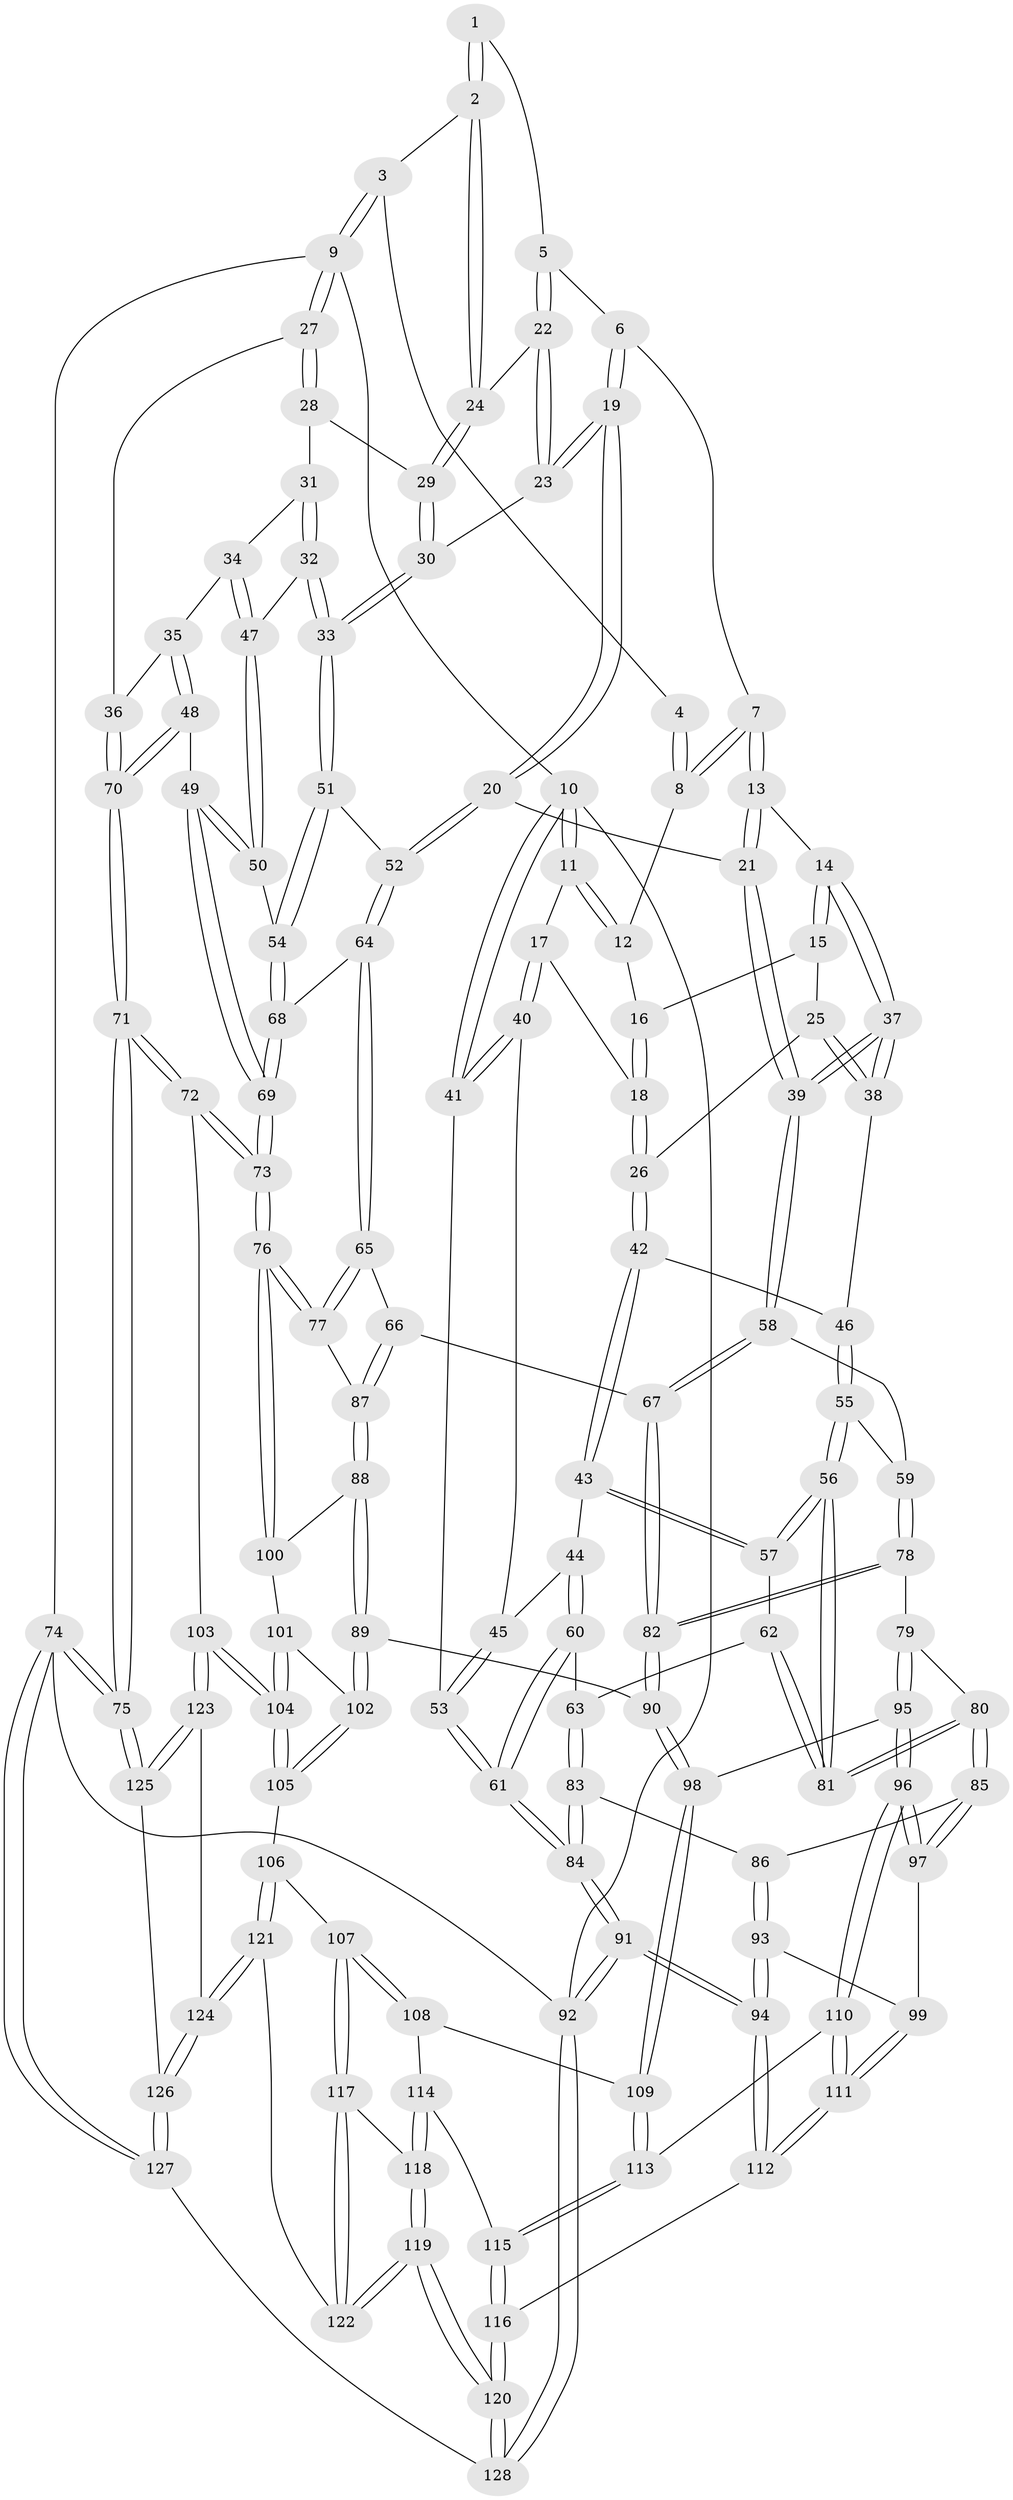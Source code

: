 // Generated by graph-tools (version 1.1) at 2025/59/03/09/25 04:59:49]
// undirected, 128 vertices, 317 edges
graph export_dot {
graph [start="1"]
  node [color=gray90,style=filled];
  1 [pos="+0.6163561224058596+0"];
  2 [pos="+0.7088358403399478+0.09035108067573151"];
  3 [pos="+0.8373969152325088+0"];
  4 [pos="+0.6065548263864178+0"];
  5 [pos="+0.6172962569160162+0.08424004061233349"];
  6 [pos="+0.5242166789355998+0.07281395804693735"];
  7 [pos="+0.4637229763946574+0.03589547487503563"];
  8 [pos="+0.4063425004561828+0"];
  9 [pos="+1+0"];
  10 [pos="+0+0"];
  11 [pos="+0+0"];
  12 [pos="+0.3028467324961399+0"];
  13 [pos="+0.45589437359764245+0.05094866559966298"];
  14 [pos="+0.38061349163418956+0.14356364055439177"];
  15 [pos="+0.3312106816031468+0.1121743789989517"];
  16 [pos="+0.25301972190018934+0"];
  17 [pos="+0.15124717933923282+0.1248869374059202"];
  18 [pos="+0.17111232810478247+0.12081332150868372"];
  19 [pos="+0.5419492290447537+0.27081035972836043"];
  20 [pos="+0.5397115821755609+0.2758290546479107"];
  21 [pos="+0.515239817278934+0.28402150426128125"];
  22 [pos="+0.6470906421499226+0.10952697840398402"];
  23 [pos="+0.611417010180967+0.1783107963188608"];
  24 [pos="+0.7088955248459173+0.10408956867885549"];
  25 [pos="+0.24458271317807284+0.16123765943172144"];
  26 [pos="+0.1972140880274766+0.1458047853145909"];
  27 [pos="+1+0"];
  28 [pos="+0.8400124861445964+0.08971563956427135"];
  29 [pos="+0.7256728135198072+0.11190087359528433"];
  30 [pos="+0.7364419342025749+0.23672848014900422"];
  31 [pos="+0.8419783971296813+0.14374079810305068"];
  32 [pos="+0.7809718287889611+0.24884489929891085"];
  33 [pos="+0.7393237343661827+0.24878181408826516"];
  34 [pos="+0.8805653764283872+0.23551919333241342"];
  35 [pos="+0.8878517720577628+0.23693981941903816"];
  36 [pos="+1+0"];
  37 [pos="+0.3820612348060015+0.2599210301692818"];
  38 [pos="+0.3601253111352761+0.25869646722766115"];
  39 [pos="+0.4500446706589922+0.31681334744137957"];
  40 [pos="+0.11904819087715103+0.14456239460495096"];
  41 [pos="+0+0"];
  42 [pos="+0.21930767489901967+0.2883757637866672"];
  43 [pos="+0.1787286905384363+0.30709392945417197"];
  44 [pos="+0.11319040166337768+0.29693266474738017"];
  45 [pos="+0.06601679719555581+0.20795980784369808"];
  46 [pos="+0.25360625105540163+0.2916207173876958"];
  47 [pos="+0.8244359212697808+0.2664974809321217"];
  48 [pos="+0.9616903483765888+0.36033514689070456"];
  49 [pos="+0.8847466300832543+0.3816391729082987"];
  50 [pos="+0.847845614893309+0.3646619243571195"];
  51 [pos="+0.6938152621418104+0.30761534642582694"];
  52 [pos="+0.6656128520144523+0.32671360902718793"];
  53 [pos="+0+0.205555893077095"];
  54 [pos="+0.8465758096444604+0.36487401233069716"];
  55 [pos="+0.2717613403706246+0.45036025571003435"];
  56 [pos="+0.23544238740373052+0.4721754382789349"];
  57 [pos="+0.1804406896087068+0.3160630477966413"];
  58 [pos="+0.43591774926746135+0.4006265961443812"];
  59 [pos="+0.38606543820713224+0.42240381911051855"];
  60 [pos="+0.05389765622512336+0.4001949195440813"];
  61 [pos="+0+0.3904907081325472"];
  62 [pos="+0.12762515776228664+0.4759296380970347"];
  63 [pos="+0.11792011327987842+0.47530860992837426"];
  64 [pos="+0.6899726885262434+0.4391253018467606"];
  65 [pos="+0.6707231666008306+0.46992735638942235"];
  66 [pos="+0.505757631146543+0.47958483547832503"];
  67 [pos="+0.48199825681218333+0.47761656792826457"];
  68 [pos="+0.7260957488238725+0.44038789830686575"];
  69 [pos="+0.8503744062794625+0.5108605727815253"];
  70 [pos="+1+0.37714718771939537"];
  71 [pos="+1+0.7032343732582584"];
  72 [pos="+0.9860921776562863+0.6601674664363033"];
  73 [pos="+0.8826370299786823+0.6102121169383442"];
  74 [pos="+1+1"];
  75 [pos="+1+1"];
  76 [pos="+0.8297967132617695+0.6175129663698672"];
  77 [pos="+0.6847389410636723+0.5584775180705274"];
  78 [pos="+0.33592855921279124+0.574712666976758"];
  79 [pos="+0.29956867522568237+0.5858071730347958"];
  80 [pos="+0.22661769584443725+0.5228843244289592"];
  81 [pos="+0.21870122751757426+0.49157013337995126"];
  82 [pos="+0.46719701017572074+0.5907683991240859"];
  83 [pos="+0.06726315383234109+0.5461467253724746"];
  84 [pos="+0+0.5733693794744319"];
  85 [pos="+0.18647856992099404+0.6086193445227118"];
  86 [pos="+0.07929018480278428+0.5824522469139518"];
  87 [pos="+0.6426940430959799+0.6059507717988473"];
  88 [pos="+0.6264400984693762+0.6339676866387344"];
  89 [pos="+0.6070750693139798+0.6599377158539139"];
  90 [pos="+0.47591493042771005+0.6263368427286523"];
  91 [pos="+0+1"];
  92 [pos="+0+1"];
  93 [pos="+0.07376407459399395+0.6893293674361437"];
  94 [pos="+0+0.9690873344352463"];
  95 [pos="+0.3010457845735999+0.6082010675495021"];
  96 [pos="+0.26202385688423285+0.7265008008789575"];
  97 [pos="+0.18239994466714854+0.6549302247605728"];
  98 [pos="+0.4351501013911394+0.6912252119819602"];
  99 [pos="+0.08438794891516066+0.6865819680908106"];
  100 [pos="+0.7739868396234715+0.6688449849874233"];
  101 [pos="+0.7705304553949679+0.6731121248329198"];
  102 [pos="+0.6229144015638539+0.7022113273472854"];
  103 [pos="+0.7409929990629162+0.8195525146746971"];
  104 [pos="+0.7266252451787062+0.8013918350766447"];
  105 [pos="+0.6289650692177546+0.7536622064872133"];
  106 [pos="+0.5890776197341598+0.7896832889306541"];
  107 [pos="+0.535151121007545+0.7990045574603268"];
  108 [pos="+0.45810406227795014+0.7348859173171003"];
  109 [pos="+0.43306027717470535+0.6969673925988961"];
  110 [pos="+0.26621483997089535+0.7380078261873885"];
  111 [pos="+0.2487555460261547+0.7710595560929719"];
  112 [pos="+0.21454636584362372+0.844073489277932"];
  113 [pos="+0.36893889525835527+0.7347355819805585"];
  114 [pos="+0.43860895805998606+0.8299333128169053"];
  115 [pos="+0.38357416498297864+0.8211008311066942"];
  116 [pos="+0.3319796488283805+0.926162904114033"];
  117 [pos="+0.5199977154559099+0.8242503717206586"];
  118 [pos="+0.4631279503001519+0.860669375948131"];
  119 [pos="+0.41815846319855327+1"];
  120 [pos="+0.40273973094380117+1"];
  121 [pos="+0.6102859521766655+0.9084980145308358"];
  122 [pos="+0.5457368211826065+0.9169474996818097"];
  123 [pos="+0.7454764607448117+0.839385978427677"];
  124 [pos="+0.6154139328188537+0.9119147258177804"];
  125 [pos="+0.7828727187089464+0.8920586601211974"];
  126 [pos="+0.6516275032849217+1"];
  127 [pos="+0.6209338214041232+1"];
  128 [pos="+0.407116409561181+1"];
  1 -- 2;
  1 -- 2;
  1 -- 5;
  2 -- 3;
  2 -- 24;
  2 -- 24;
  3 -- 4;
  3 -- 9;
  3 -- 9;
  4 -- 8;
  4 -- 8;
  5 -- 6;
  5 -- 22;
  5 -- 22;
  6 -- 7;
  6 -- 19;
  6 -- 19;
  7 -- 8;
  7 -- 8;
  7 -- 13;
  7 -- 13;
  8 -- 12;
  9 -- 10;
  9 -- 27;
  9 -- 27;
  9 -- 74;
  10 -- 11;
  10 -- 11;
  10 -- 41;
  10 -- 41;
  10 -- 92;
  11 -- 12;
  11 -- 12;
  11 -- 17;
  12 -- 16;
  13 -- 14;
  13 -- 21;
  13 -- 21;
  14 -- 15;
  14 -- 15;
  14 -- 37;
  14 -- 37;
  15 -- 16;
  15 -- 25;
  16 -- 18;
  16 -- 18;
  17 -- 18;
  17 -- 40;
  17 -- 40;
  18 -- 26;
  18 -- 26;
  19 -- 20;
  19 -- 20;
  19 -- 23;
  19 -- 23;
  20 -- 21;
  20 -- 52;
  20 -- 52;
  21 -- 39;
  21 -- 39;
  22 -- 23;
  22 -- 23;
  22 -- 24;
  23 -- 30;
  24 -- 29;
  24 -- 29;
  25 -- 26;
  25 -- 38;
  25 -- 38;
  26 -- 42;
  26 -- 42;
  27 -- 28;
  27 -- 28;
  27 -- 36;
  28 -- 29;
  28 -- 31;
  29 -- 30;
  29 -- 30;
  30 -- 33;
  30 -- 33;
  31 -- 32;
  31 -- 32;
  31 -- 34;
  32 -- 33;
  32 -- 33;
  32 -- 47;
  33 -- 51;
  33 -- 51;
  34 -- 35;
  34 -- 47;
  34 -- 47;
  35 -- 36;
  35 -- 48;
  35 -- 48;
  36 -- 70;
  36 -- 70;
  37 -- 38;
  37 -- 38;
  37 -- 39;
  37 -- 39;
  38 -- 46;
  39 -- 58;
  39 -- 58;
  40 -- 41;
  40 -- 41;
  40 -- 45;
  41 -- 53;
  42 -- 43;
  42 -- 43;
  42 -- 46;
  43 -- 44;
  43 -- 57;
  43 -- 57;
  44 -- 45;
  44 -- 60;
  44 -- 60;
  45 -- 53;
  45 -- 53;
  46 -- 55;
  46 -- 55;
  47 -- 50;
  47 -- 50;
  48 -- 49;
  48 -- 70;
  48 -- 70;
  49 -- 50;
  49 -- 50;
  49 -- 69;
  49 -- 69;
  50 -- 54;
  51 -- 52;
  51 -- 54;
  51 -- 54;
  52 -- 64;
  52 -- 64;
  53 -- 61;
  53 -- 61;
  54 -- 68;
  54 -- 68;
  55 -- 56;
  55 -- 56;
  55 -- 59;
  56 -- 57;
  56 -- 57;
  56 -- 81;
  56 -- 81;
  57 -- 62;
  58 -- 59;
  58 -- 67;
  58 -- 67;
  59 -- 78;
  59 -- 78;
  60 -- 61;
  60 -- 61;
  60 -- 63;
  61 -- 84;
  61 -- 84;
  62 -- 63;
  62 -- 81;
  62 -- 81;
  63 -- 83;
  63 -- 83;
  64 -- 65;
  64 -- 65;
  64 -- 68;
  65 -- 66;
  65 -- 77;
  65 -- 77;
  66 -- 67;
  66 -- 87;
  66 -- 87;
  67 -- 82;
  67 -- 82;
  68 -- 69;
  68 -- 69;
  69 -- 73;
  69 -- 73;
  70 -- 71;
  70 -- 71;
  71 -- 72;
  71 -- 72;
  71 -- 75;
  71 -- 75;
  72 -- 73;
  72 -- 73;
  72 -- 103;
  73 -- 76;
  73 -- 76;
  74 -- 75;
  74 -- 75;
  74 -- 127;
  74 -- 127;
  74 -- 92;
  75 -- 125;
  75 -- 125;
  76 -- 77;
  76 -- 77;
  76 -- 100;
  76 -- 100;
  77 -- 87;
  78 -- 79;
  78 -- 82;
  78 -- 82;
  79 -- 80;
  79 -- 95;
  79 -- 95;
  80 -- 81;
  80 -- 81;
  80 -- 85;
  80 -- 85;
  82 -- 90;
  82 -- 90;
  83 -- 84;
  83 -- 84;
  83 -- 86;
  84 -- 91;
  84 -- 91;
  85 -- 86;
  85 -- 97;
  85 -- 97;
  86 -- 93;
  86 -- 93;
  87 -- 88;
  87 -- 88;
  88 -- 89;
  88 -- 89;
  88 -- 100;
  89 -- 90;
  89 -- 102;
  89 -- 102;
  90 -- 98;
  90 -- 98;
  91 -- 92;
  91 -- 92;
  91 -- 94;
  91 -- 94;
  92 -- 128;
  92 -- 128;
  93 -- 94;
  93 -- 94;
  93 -- 99;
  94 -- 112;
  94 -- 112;
  95 -- 96;
  95 -- 96;
  95 -- 98;
  96 -- 97;
  96 -- 97;
  96 -- 110;
  96 -- 110;
  97 -- 99;
  98 -- 109;
  98 -- 109;
  99 -- 111;
  99 -- 111;
  100 -- 101;
  101 -- 102;
  101 -- 104;
  101 -- 104;
  102 -- 105;
  102 -- 105;
  103 -- 104;
  103 -- 104;
  103 -- 123;
  103 -- 123;
  104 -- 105;
  104 -- 105;
  105 -- 106;
  106 -- 107;
  106 -- 121;
  106 -- 121;
  107 -- 108;
  107 -- 108;
  107 -- 117;
  107 -- 117;
  108 -- 109;
  108 -- 114;
  109 -- 113;
  109 -- 113;
  110 -- 111;
  110 -- 111;
  110 -- 113;
  111 -- 112;
  111 -- 112;
  112 -- 116;
  113 -- 115;
  113 -- 115;
  114 -- 115;
  114 -- 118;
  114 -- 118;
  115 -- 116;
  115 -- 116;
  116 -- 120;
  116 -- 120;
  117 -- 118;
  117 -- 122;
  117 -- 122;
  118 -- 119;
  118 -- 119;
  119 -- 120;
  119 -- 120;
  119 -- 122;
  119 -- 122;
  120 -- 128;
  120 -- 128;
  121 -- 122;
  121 -- 124;
  121 -- 124;
  123 -- 124;
  123 -- 125;
  123 -- 125;
  124 -- 126;
  124 -- 126;
  125 -- 126;
  126 -- 127;
  126 -- 127;
  127 -- 128;
}
